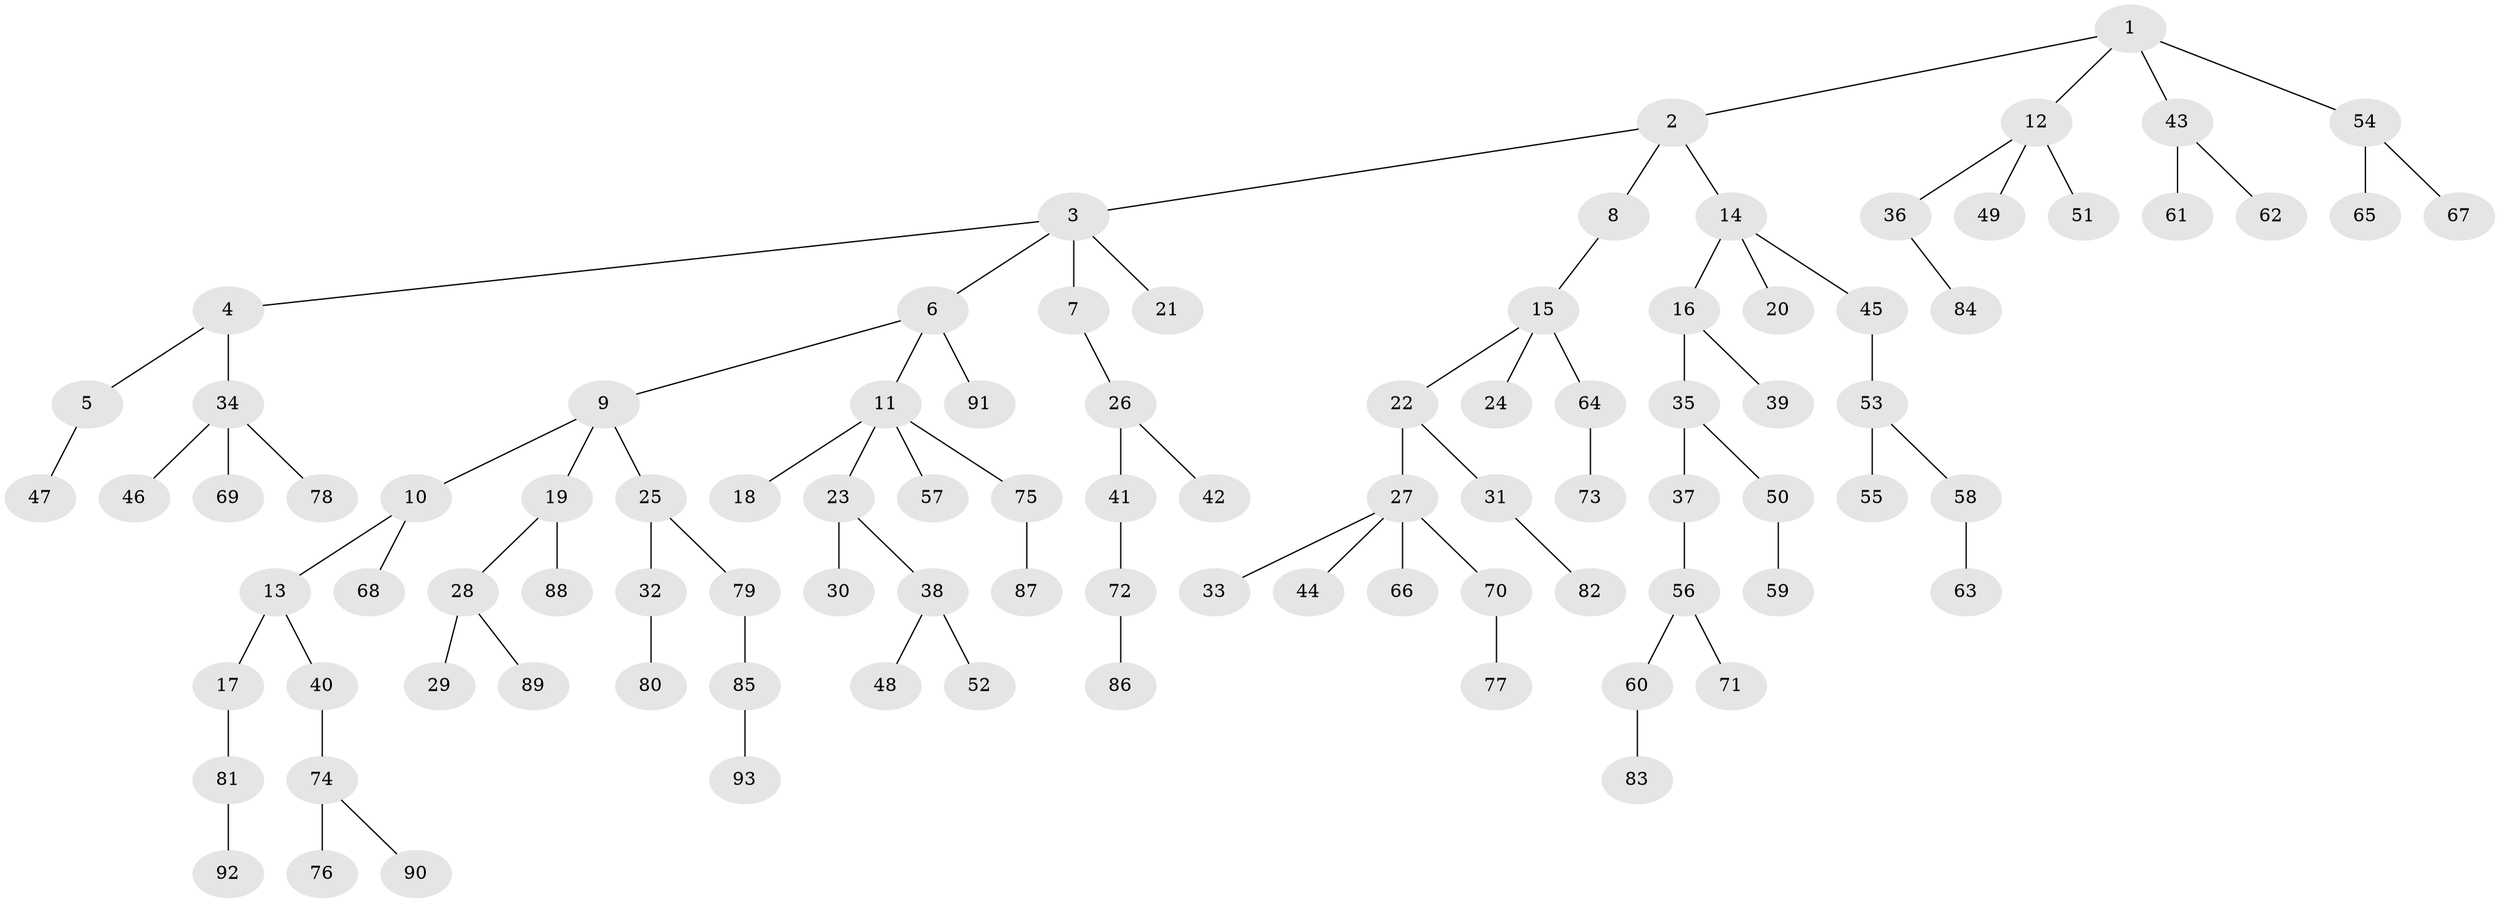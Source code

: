 // coarse degree distribution, {6: 0.04918032786885246, 4: 0.06557377049180328, 3: 0.19672131147540983, 2: 0.13114754098360656, 1: 0.5573770491803278}
// Generated by graph-tools (version 1.1) at 2025/42/03/06/25 10:42:04]
// undirected, 93 vertices, 92 edges
graph export_dot {
graph [start="1"]
  node [color=gray90,style=filled];
  1;
  2;
  3;
  4;
  5;
  6;
  7;
  8;
  9;
  10;
  11;
  12;
  13;
  14;
  15;
  16;
  17;
  18;
  19;
  20;
  21;
  22;
  23;
  24;
  25;
  26;
  27;
  28;
  29;
  30;
  31;
  32;
  33;
  34;
  35;
  36;
  37;
  38;
  39;
  40;
  41;
  42;
  43;
  44;
  45;
  46;
  47;
  48;
  49;
  50;
  51;
  52;
  53;
  54;
  55;
  56;
  57;
  58;
  59;
  60;
  61;
  62;
  63;
  64;
  65;
  66;
  67;
  68;
  69;
  70;
  71;
  72;
  73;
  74;
  75;
  76;
  77;
  78;
  79;
  80;
  81;
  82;
  83;
  84;
  85;
  86;
  87;
  88;
  89;
  90;
  91;
  92;
  93;
  1 -- 2;
  1 -- 12;
  1 -- 43;
  1 -- 54;
  2 -- 3;
  2 -- 8;
  2 -- 14;
  3 -- 4;
  3 -- 6;
  3 -- 7;
  3 -- 21;
  4 -- 5;
  4 -- 34;
  5 -- 47;
  6 -- 9;
  6 -- 11;
  6 -- 91;
  7 -- 26;
  8 -- 15;
  9 -- 10;
  9 -- 19;
  9 -- 25;
  10 -- 13;
  10 -- 68;
  11 -- 18;
  11 -- 23;
  11 -- 57;
  11 -- 75;
  12 -- 36;
  12 -- 49;
  12 -- 51;
  13 -- 17;
  13 -- 40;
  14 -- 16;
  14 -- 20;
  14 -- 45;
  15 -- 22;
  15 -- 24;
  15 -- 64;
  16 -- 35;
  16 -- 39;
  17 -- 81;
  19 -- 28;
  19 -- 88;
  22 -- 27;
  22 -- 31;
  23 -- 30;
  23 -- 38;
  25 -- 32;
  25 -- 79;
  26 -- 41;
  26 -- 42;
  27 -- 33;
  27 -- 44;
  27 -- 66;
  27 -- 70;
  28 -- 29;
  28 -- 89;
  31 -- 82;
  32 -- 80;
  34 -- 46;
  34 -- 69;
  34 -- 78;
  35 -- 37;
  35 -- 50;
  36 -- 84;
  37 -- 56;
  38 -- 48;
  38 -- 52;
  40 -- 74;
  41 -- 72;
  43 -- 61;
  43 -- 62;
  45 -- 53;
  50 -- 59;
  53 -- 55;
  53 -- 58;
  54 -- 65;
  54 -- 67;
  56 -- 60;
  56 -- 71;
  58 -- 63;
  60 -- 83;
  64 -- 73;
  70 -- 77;
  72 -- 86;
  74 -- 76;
  74 -- 90;
  75 -- 87;
  79 -- 85;
  81 -- 92;
  85 -- 93;
}
